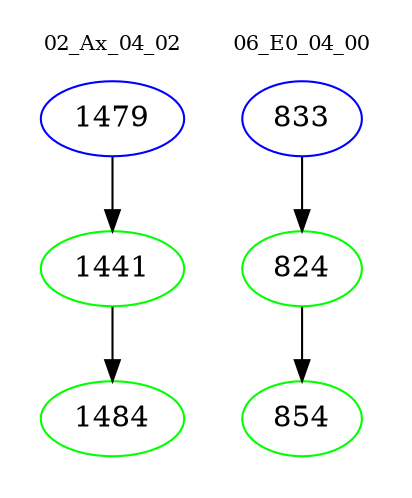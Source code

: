 digraph{
subgraph cluster_0 {
color = white
label = "02_Ax_04_02";
fontsize=10;
T0_1479 [label="1479", color="blue"]
T0_1479 -> T0_1441 [color="black"]
T0_1441 [label="1441", color="green"]
T0_1441 -> T0_1484 [color="black"]
T0_1484 [label="1484", color="green"]
}
subgraph cluster_1 {
color = white
label = "06_E0_04_00";
fontsize=10;
T1_833 [label="833", color="blue"]
T1_833 -> T1_824 [color="black"]
T1_824 [label="824", color="green"]
T1_824 -> T1_854 [color="black"]
T1_854 [label="854", color="green"]
}
}
